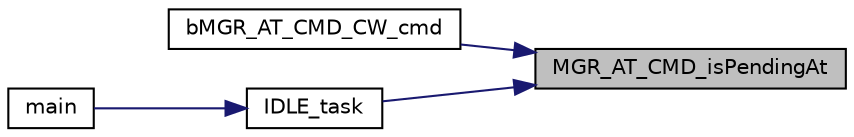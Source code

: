 digraph "MGR_AT_CMD_isPendingAt"
{
 // INTERACTIVE_SVG=YES
 // LATEX_PDF_SIZE
  edge [fontname="Helvetica",fontsize="10",labelfontname="Helvetica",labelfontsize="10"];
  node [fontname="Helvetica",fontsize="10",shape=record];
  rankdir="RL";
  Node1 [label="MGR_AT_CMD_isPendingAt",height=0.2,width=0.4,color="black", fillcolor="grey75", style="filled", fontcolor="black",tooltip="API used to check there is some AT command in internal fifo."];
  Node1 -> Node2 [dir="back",color="midnightblue",fontsize="10",style="solid",fontname="Helvetica"];
  Node2 [label="bMGR_AT_CMD_CW_cmd",height=0.2,width=0.4,color="black", fillcolor="white", style="filled",URL="$d0/d0f/group___m_g_r___a_t___c_m_d.html#gafccf5cd6468be2c39af4c4c599d48ef8",tooltip="Process AT command \"AT+CW\"."];
  Node1 -> Node3 [dir="back",color="midnightblue",fontsize="10",style="solid",fontname="Helvetica"];
  Node3 [label="IDLE_task",height=0.2,width=0.4,color="black", fillcolor="white", style="filled",URL="$d0/d29/main_8c.html#ab5e4675bc5ccd4c2aeeae31f8df4b4fb",tooltip=" "];
  Node3 -> Node4 [dir="back",color="midnightblue",fontsize="10",style="solid",fontname="Helvetica"];
  Node4 [label="main",height=0.2,width=0.4,color="black", fillcolor="white", style="filled",URL="$d0/d29/main_8c.html#a840291bc02cba5474a4cb46a9b9566fe",tooltip="The application entry point."];
}
